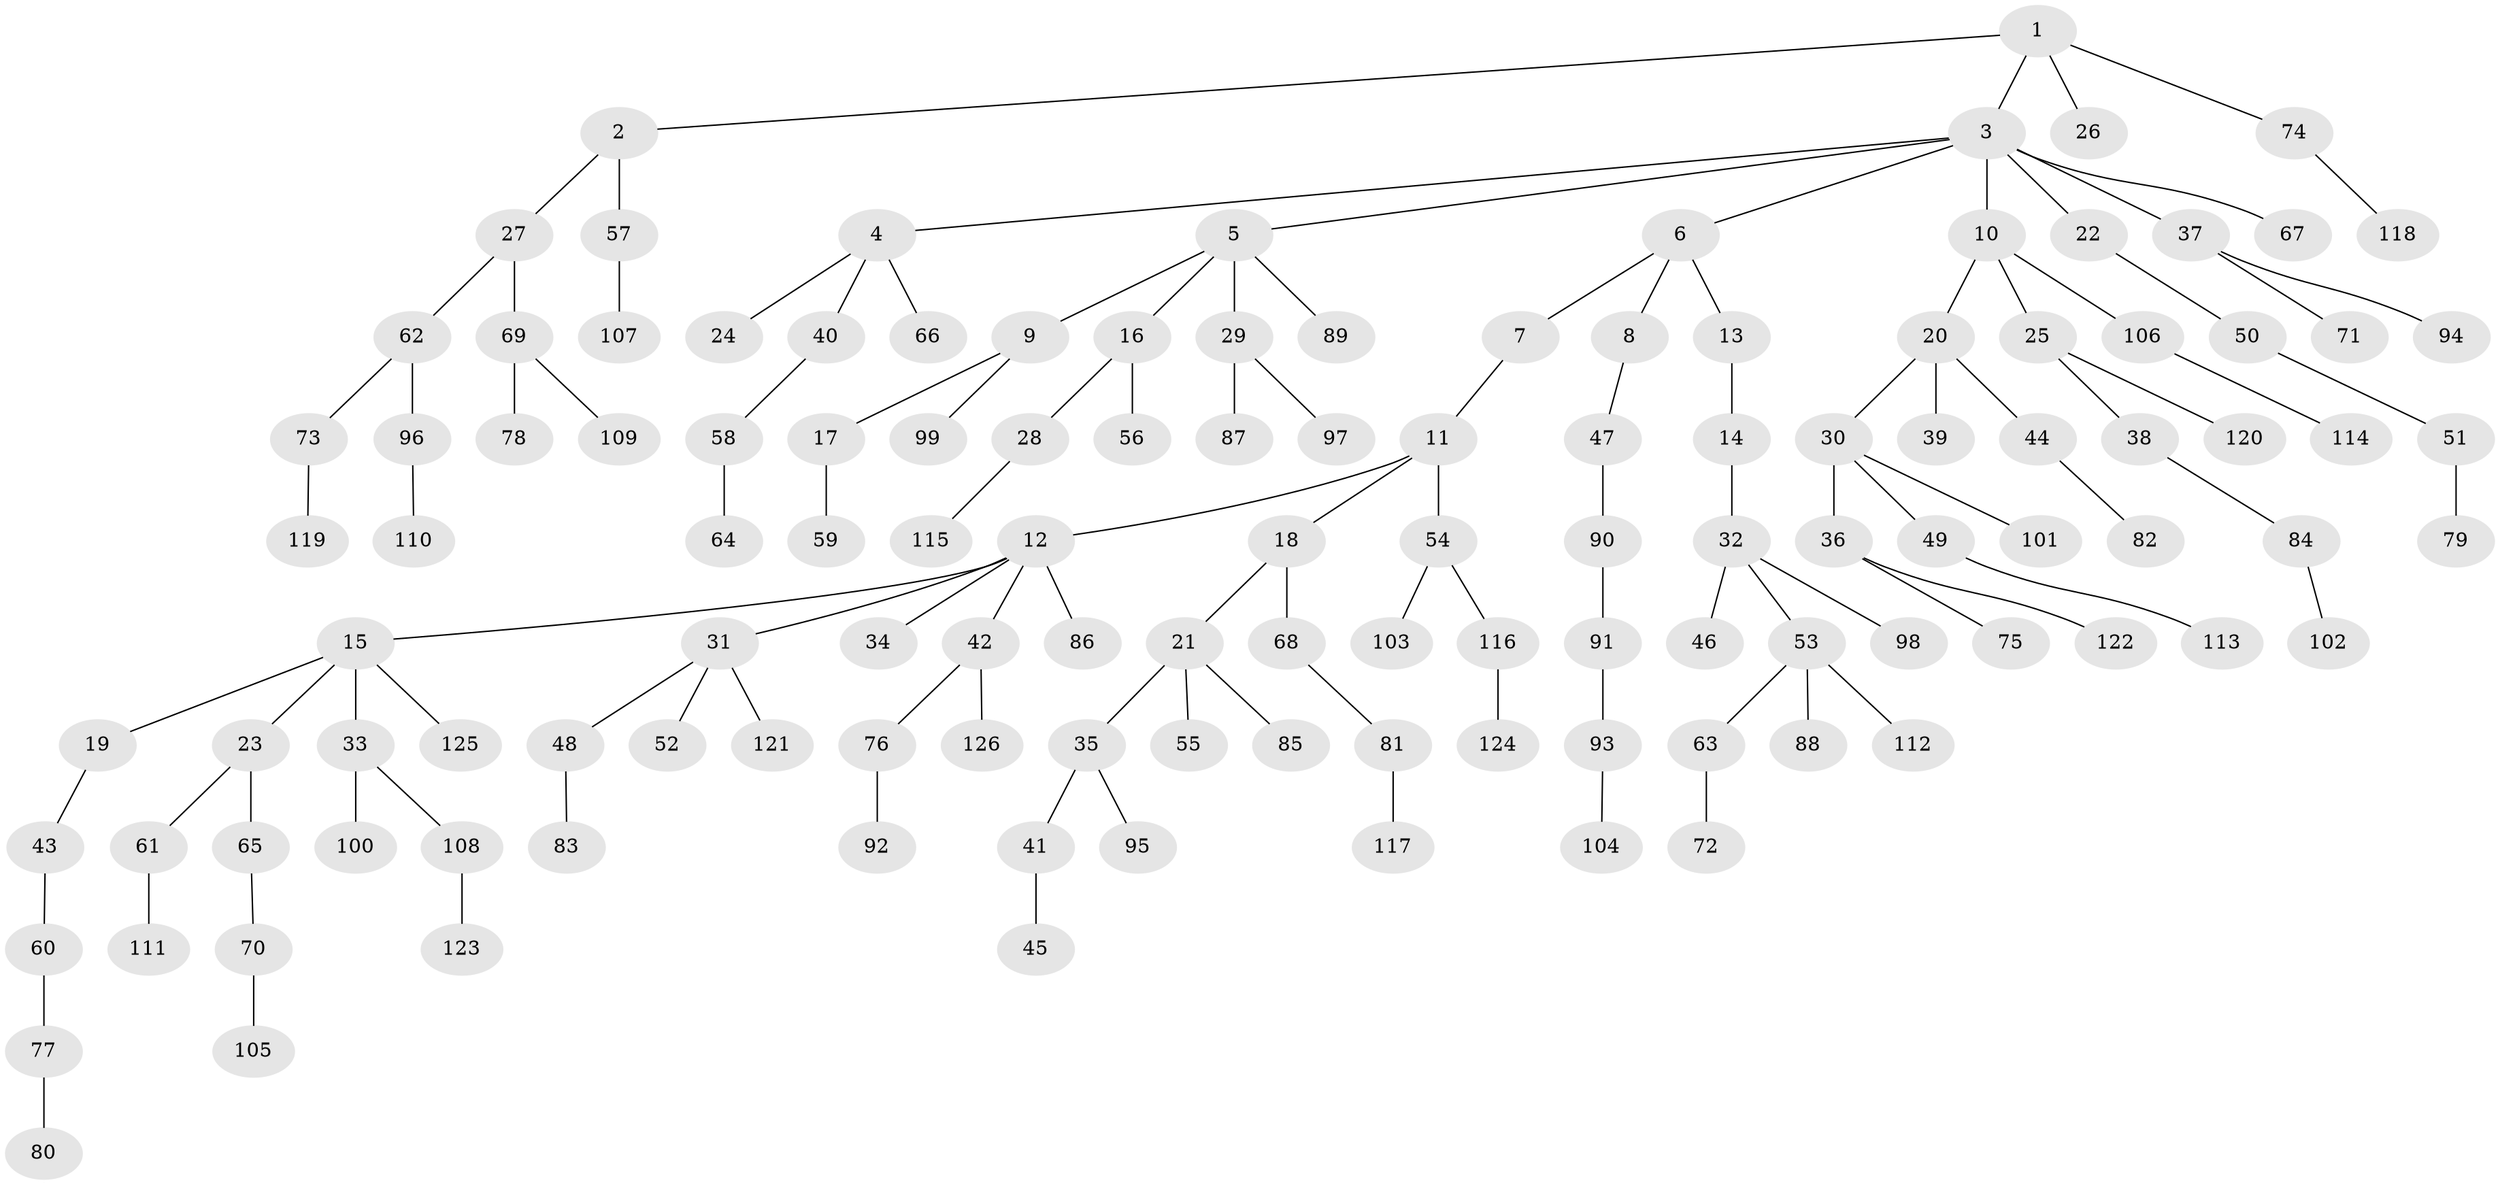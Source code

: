 // coarse degree distribution, {4: 0.07407407407407407, 3: 0.1111111111111111, 9: 0.012345679012345678, 6: 0.012345679012345678, 2: 0.24691358024691357, 5: 0.012345679012345678, 7: 0.012345679012345678, 1: 0.5185185185185185}
// Generated by graph-tools (version 1.1) at 2025/42/03/06/25 10:42:04]
// undirected, 126 vertices, 125 edges
graph export_dot {
graph [start="1"]
  node [color=gray90,style=filled];
  1;
  2;
  3;
  4;
  5;
  6;
  7;
  8;
  9;
  10;
  11;
  12;
  13;
  14;
  15;
  16;
  17;
  18;
  19;
  20;
  21;
  22;
  23;
  24;
  25;
  26;
  27;
  28;
  29;
  30;
  31;
  32;
  33;
  34;
  35;
  36;
  37;
  38;
  39;
  40;
  41;
  42;
  43;
  44;
  45;
  46;
  47;
  48;
  49;
  50;
  51;
  52;
  53;
  54;
  55;
  56;
  57;
  58;
  59;
  60;
  61;
  62;
  63;
  64;
  65;
  66;
  67;
  68;
  69;
  70;
  71;
  72;
  73;
  74;
  75;
  76;
  77;
  78;
  79;
  80;
  81;
  82;
  83;
  84;
  85;
  86;
  87;
  88;
  89;
  90;
  91;
  92;
  93;
  94;
  95;
  96;
  97;
  98;
  99;
  100;
  101;
  102;
  103;
  104;
  105;
  106;
  107;
  108;
  109;
  110;
  111;
  112;
  113;
  114;
  115;
  116;
  117;
  118;
  119;
  120;
  121;
  122;
  123;
  124;
  125;
  126;
  1 -- 2;
  1 -- 3;
  1 -- 26;
  1 -- 74;
  2 -- 27;
  2 -- 57;
  3 -- 4;
  3 -- 5;
  3 -- 6;
  3 -- 10;
  3 -- 22;
  3 -- 37;
  3 -- 67;
  4 -- 24;
  4 -- 40;
  4 -- 66;
  5 -- 9;
  5 -- 16;
  5 -- 29;
  5 -- 89;
  6 -- 7;
  6 -- 8;
  6 -- 13;
  7 -- 11;
  8 -- 47;
  9 -- 17;
  9 -- 99;
  10 -- 20;
  10 -- 25;
  10 -- 106;
  11 -- 12;
  11 -- 18;
  11 -- 54;
  12 -- 15;
  12 -- 31;
  12 -- 34;
  12 -- 42;
  12 -- 86;
  13 -- 14;
  14 -- 32;
  15 -- 19;
  15 -- 23;
  15 -- 33;
  15 -- 125;
  16 -- 28;
  16 -- 56;
  17 -- 59;
  18 -- 21;
  18 -- 68;
  19 -- 43;
  20 -- 30;
  20 -- 39;
  20 -- 44;
  21 -- 35;
  21 -- 55;
  21 -- 85;
  22 -- 50;
  23 -- 61;
  23 -- 65;
  25 -- 38;
  25 -- 120;
  27 -- 62;
  27 -- 69;
  28 -- 115;
  29 -- 87;
  29 -- 97;
  30 -- 36;
  30 -- 49;
  30 -- 101;
  31 -- 48;
  31 -- 52;
  31 -- 121;
  32 -- 46;
  32 -- 53;
  32 -- 98;
  33 -- 100;
  33 -- 108;
  35 -- 41;
  35 -- 95;
  36 -- 75;
  36 -- 122;
  37 -- 71;
  37 -- 94;
  38 -- 84;
  40 -- 58;
  41 -- 45;
  42 -- 76;
  42 -- 126;
  43 -- 60;
  44 -- 82;
  47 -- 90;
  48 -- 83;
  49 -- 113;
  50 -- 51;
  51 -- 79;
  53 -- 63;
  53 -- 88;
  53 -- 112;
  54 -- 103;
  54 -- 116;
  57 -- 107;
  58 -- 64;
  60 -- 77;
  61 -- 111;
  62 -- 73;
  62 -- 96;
  63 -- 72;
  65 -- 70;
  68 -- 81;
  69 -- 78;
  69 -- 109;
  70 -- 105;
  73 -- 119;
  74 -- 118;
  76 -- 92;
  77 -- 80;
  81 -- 117;
  84 -- 102;
  90 -- 91;
  91 -- 93;
  93 -- 104;
  96 -- 110;
  106 -- 114;
  108 -- 123;
  116 -- 124;
}
